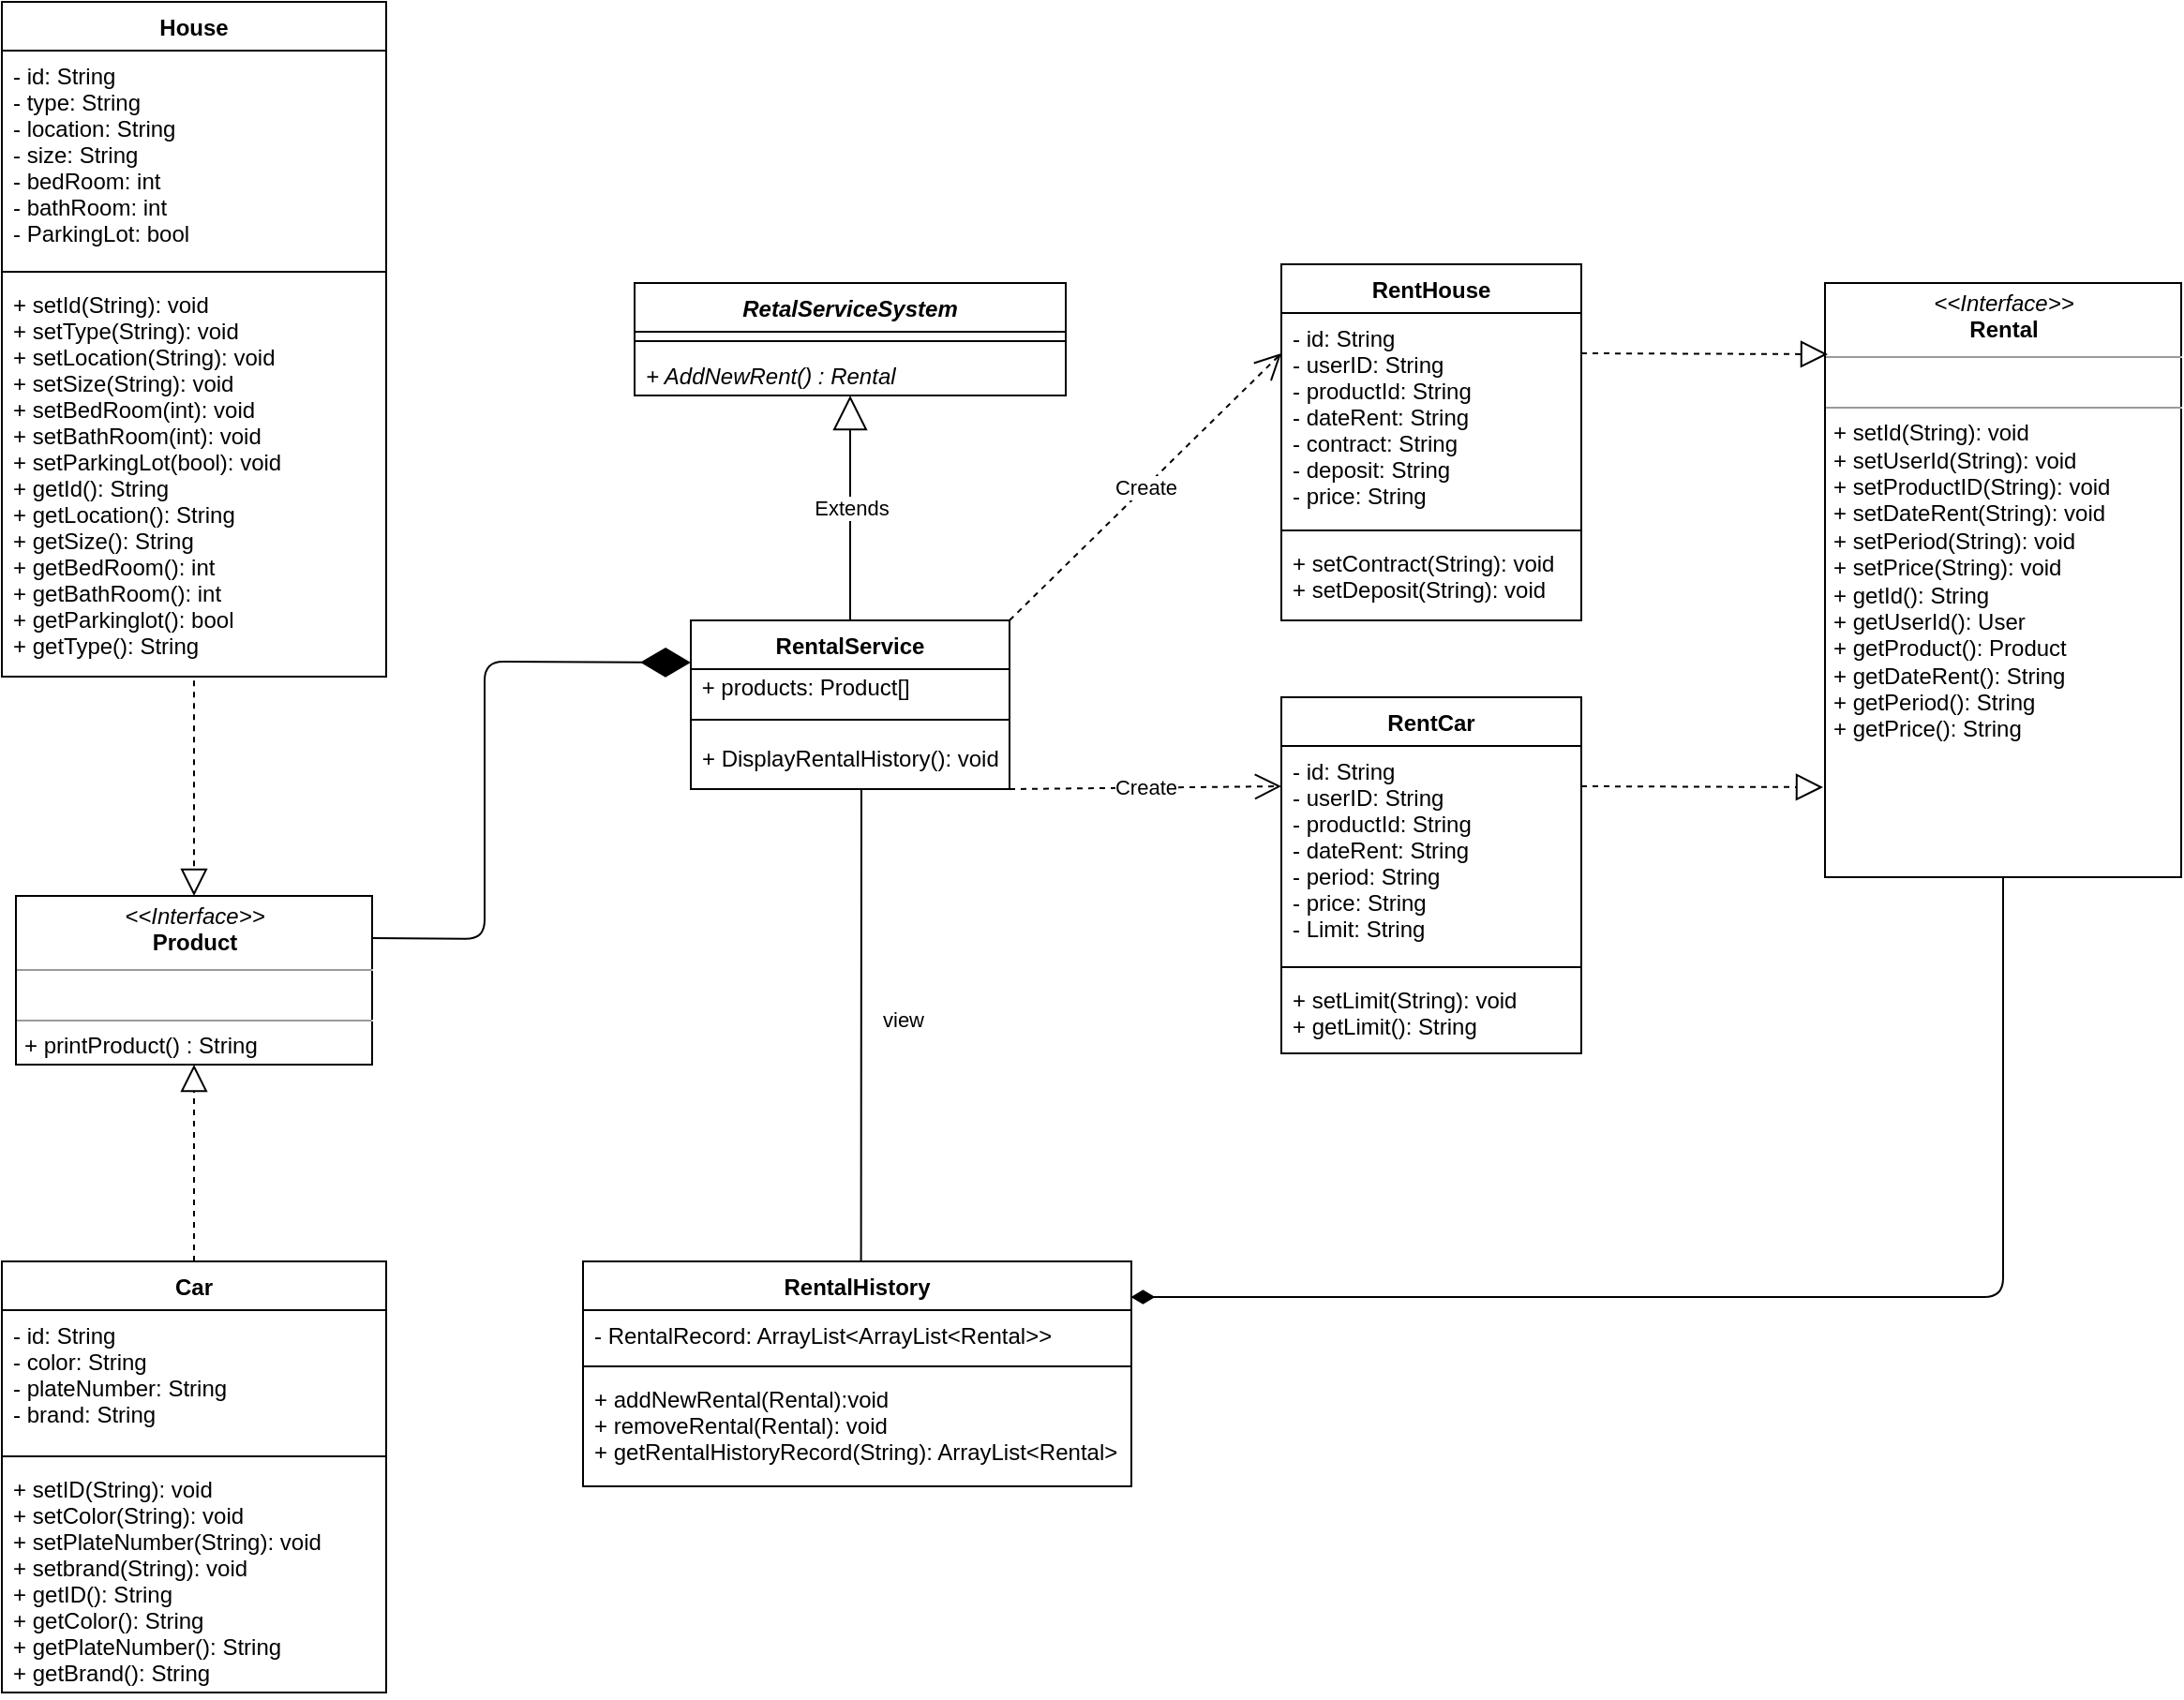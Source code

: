 <mxfile version="13.9.9" type="device"><diagram id="OTDMFo6hQOIZJB6FfQvB" name="Page-1"><mxGraphModel dx="2170" dy="1290" grid="1" gridSize="10" guides="1" tooltips="1" connect="1" arrows="1" fold="1" page="1" pageScale="1" pageWidth="850" pageHeight="1100" math="0" shadow="0"><root><mxCell id="0"/><mxCell id="1" parent="0"/><mxCell id="B5HgVyAWI1T5vJUrxUA7-1" value="RetalServiceSystem" style="swimlane;fontStyle=3;align=center;verticalAlign=top;childLayout=stackLayout;horizontal=1;startSize=26;horizontalStack=0;resizeParent=1;resizeParentMax=0;resizeLast=0;collapsible=1;marginBottom=0;" parent="1" vertex="1"><mxGeometry x="587.5" y="234" width="230" height="60" as="geometry"><mxRectangle x="30" y="70" width="120" height="30" as="alternateBounds"/></mxGeometry></mxCell><mxCell id="B5HgVyAWI1T5vJUrxUA7-3" value="" style="line;strokeWidth=1;fillColor=none;align=left;verticalAlign=middle;spacingTop=-1;spacingLeft=3;spacingRight=3;rotatable=0;labelPosition=right;points=[];portConstraint=eastwest;" parent="B5HgVyAWI1T5vJUrxUA7-1" vertex="1"><mxGeometry y="26" width="230" height="10" as="geometry"/></mxCell><mxCell id="B5HgVyAWI1T5vJUrxUA7-4" value="+ AddNewRent() : Rental " style="text;strokeColor=none;fillColor=none;align=left;verticalAlign=top;spacingLeft=4;spacingRight=4;overflow=hidden;rotatable=0;points=[[0,0.5],[1,0.5]];portConstraint=eastwest;fontStyle=2" parent="B5HgVyAWI1T5vJUrxUA7-1" vertex="1"><mxGeometry y="36" width="230" height="24" as="geometry"/></mxCell><mxCell id="B5HgVyAWI1T5vJUrxUA7-5" value="House" style="swimlane;fontStyle=1;align=center;verticalAlign=top;childLayout=stackLayout;horizontal=1;startSize=26;horizontalStack=0;resizeParent=1;resizeParentMax=0;resizeLast=0;collapsible=1;marginBottom=0;" parent="1" vertex="1"><mxGeometry x="250" y="84" width="205" height="360" as="geometry"/></mxCell><mxCell id="B5HgVyAWI1T5vJUrxUA7-6" value="- id: String&#10;- type: String&#10;- location: String&#10;- size: String&#10;- bedRoom: int&#10;- bathRoom: int&#10;- ParkingLot: bool" style="text;strokeColor=none;fillColor=none;align=left;verticalAlign=top;spacingLeft=4;spacingRight=4;overflow=hidden;rotatable=0;points=[[0,0.5],[1,0.5]];portConstraint=eastwest;" parent="B5HgVyAWI1T5vJUrxUA7-5" vertex="1"><mxGeometry y="26" width="205" height="114" as="geometry"/></mxCell><mxCell id="B5HgVyAWI1T5vJUrxUA7-7" value="" style="line;strokeWidth=1;fillColor=none;align=left;verticalAlign=middle;spacingTop=-1;spacingLeft=3;spacingRight=3;rotatable=0;labelPosition=right;points=[];portConstraint=eastwest;" parent="B5HgVyAWI1T5vJUrxUA7-5" vertex="1"><mxGeometry y="140" width="205" height="8" as="geometry"/></mxCell><mxCell id="B5HgVyAWI1T5vJUrxUA7-8" value="+ setId(String): void&#10;+ setType(String): void&#10;+ setLocation(String): void&#10;+ setSize(String): void&#10;+ setBedRoom(int): void&#10;+ setBathRoom(int): void&#10;+ setParkingLot(bool): void&#10;+ getId(): String&#10;+ getLocation(): String&#10;+ getSize(): String&#10;+ getBedRoom(): int&#10;+ getBathRoom(): int&#10;+ getParkinglot(): bool&#10;+ getType(): String" style="text;strokeColor=none;fillColor=none;align=left;verticalAlign=top;spacingLeft=4;spacingRight=4;overflow=hidden;rotatable=0;points=[[0,0.5],[1,0.5]];portConstraint=eastwest;" parent="B5HgVyAWI1T5vJUrxUA7-5" vertex="1"><mxGeometry y="148" width="205" height="212" as="geometry"/></mxCell><mxCell id="B5HgVyAWI1T5vJUrxUA7-9" value="Car" style="swimlane;fontStyle=1;align=center;verticalAlign=top;childLayout=stackLayout;horizontal=1;startSize=26;horizontalStack=0;resizeParent=1;resizeParentMax=0;resizeLast=0;collapsible=1;marginBottom=0;" parent="1" vertex="1"><mxGeometry x="250" y="756" width="205" height="230" as="geometry"/></mxCell><mxCell id="B5HgVyAWI1T5vJUrxUA7-10" value="- id: String&#10;- color: String&#10;- plateNumber: String&#10;- brand: String" style="text;strokeColor=none;fillColor=none;align=left;verticalAlign=top;spacingLeft=4;spacingRight=4;overflow=hidden;rotatable=0;points=[[0,0.5],[1,0.5]];portConstraint=eastwest;" parent="B5HgVyAWI1T5vJUrxUA7-9" vertex="1"><mxGeometry y="26" width="205" height="74" as="geometry"/></mxCell><mxCell id="B5HgVyAWI1T5vJUrxUA7-11" value="" style="line;strokeWidth=1;fillColor=none;align=left;verticalAlign=middle;spacingTop=-1;spacingLeft=3;spacingRight=3;rotatable=0;labelPosition=right;points=[];portConstraint=eastwest;" parent="B5HgVyAWI1T5vJUrxUA7-9" vertex="1"><mxGeometry y="100" width="205" height="8" as="geometry"/></mxCell><mxCell id="B5HgVyAWI1T5vJUrxUA7-12" value="+ setID(String): void&#10;+ setColor(String): void&#10;+ setPlateNumber(String): void&#10;+ setbrand(String): void&#10;+ getID(): String&#10;+ getColor(): String&#10;+ getPlateNumber(): String&#10;+ getBrand(): String" style="text;strokeColor=none;fillColor=none;align=left;verticalAlign=top;spacingLeft=4;spacingRight=4;overflow=hidden;rotatable=0;points=[[0,0.5],[1,0.5]];portConstraint=eastwest;" parent="B5HgVyAWI1T5vJUrxUA7-9" vertex="1"><mxGeometry y="108" width="205" height="122" as="geometry"/></mxCell><mxCell id="B5HgVyAWI1T5vJUrxUA7-13" value="&lt;p style=&quot;margin: 0px ; margin-top: 4px ; text-align: center&quot;&gt;&lt;i&gt;&amp;lt;&amp;lt;Interface&amp;gt;&amp;gt;&lt;/i&gt;&lt;br&gt;&lt;b&gt;Product&lt;/b&gt;&lt;/p&gt;&lt;hr size=&quot;1&quot;&gt;&lt;p style=&quot;margin: 0px ; margin-left: 4px&quot;&gt;&lt;br&gt;&lt;/p&gt;&lt;hr size=&quot;1&quot;&gt;&lt;p style=&quot;margin: 0px ; margin-left: 4px&quot;&gt;+ printProduct() : String&lt;/p&gt;" style="verticalAlign=top;align=left;overflow=fill;fontSize=12;fontFamily=Helvetica;html=1;" parent="1" vertex="1"><mxGeometry x="257.5" y="561" width="190" height="90" as="geometry"/></mxCell><mxCell id="B5HgVyAWI1T5vJUrxUA7-23" value="" style="endArrow=block;dashed=1;endFill=0;endSize=12;html=1;entryX=0.5;entryY=0;entryDx=0;entryDy=0;exitX=0.5;exitY=1.01;exitDx=0;exitDy=0;exitPerimeter=0;" parent="1" source="B5HgVyAWI1T5vJUrxUA7-8" target="B5HgVyAWI1T5vJUrxUA7-13" edge="1"><mxGeometry width="160" relative="1" as="geometry"><mxPoint x="907.5" y="674" as="sourcePoint"/><mxPoint x="802.5" y="664" as="targetPoint"/></mxGeometry></mxCell><mxCell id="B5HgVyAWI1T5vJUrxUA7-24" value="" style="endArrow=block;dashed=1;endFill=0;endSize=12;html=1;exitX=0.5;exitY=0;exitDx=0;exitDy=0;entryX=0.5;entryY=1;entryDx=0;entryDy=0;" parent="1" source="B5HgVyAWI1T5vJUrxUA7-9" target="B5HgVyAWI1T5vJUrxUA7-13" edge="1"><mxGeometry width="160" relative="1" as="geometry"><mxPoint x="1432.5" y="394" as="sourcePoint"/><mxPoint x="1592.5" y="394" as="targetPoint"/></mxGeometry></mxCell><mxCell id="B5HgVyAWI1T5vJUrxUA7-26" value="RentalService" style="swimlane;fontStyle=1;align=center;verticalAlign=top;childLayout=stackLayout;horizontal=1;startSize=26;horizontalStack=0;resizeParent=1;resizeParentMax=0;resizeLast=0;collapsible=1;marginBottom=0;" parent="1" vertex="1"><mxGeometry x="617.5" y="414" width="170" height="90" as="geometry"/></mxCell><mxCell id="B5HgVyAWI1T5vJUrxUA7-56" value="&amp;nbsp;+ products: Product[]" style="text;html=1;align=left;verticalAlign=middle;resizable=0;points=[];autosize=1;" parent="B5HgVyAWI1T5vJUrxUA7-26" vertex="1"><mxGeometry y="26" width="170" height="20" as="geometry"/></mxCell><mxCell id="B5HgVyAWI1T5vJUrxUA7-28" value="" style="line;strokeWidth=1;fillColor=none;align=left;verticalAlign=middle;spacingTop=-1;spacingLeft=3;spacingRight=3;rotatable=0;labelPosition=right;points=[];portConstraint=eastwest;" parent="B5HgVyAWI1T5vJUrxUA7-26" vertex="1"><mxGeometry y="46" width="170" height="14" as="geometry"/></mxCell><mxCell id="B5HgVyAWI1T5vJUrxUA7-29" value="+ DisplayRentalHistory(): void" style="text;strokeColor=none;fillColor=none;align=left;verticalAlign=top;spacingLeft=4;spacingRight=4;overflow=hidden;rotatable=0;points=[[0,0.5],[1,0.5]];portConstraint=eastwest;" parent="B5HgVyAWI1T5vJUrxUA7-26" vertex="1"><mxGeometry y="60" width="170" height="30" as="geometry"/></mxCell><mxCell id="B5HgVyAWI1T5vJUrxUA7-30" value="Extends" style="endArrow=block;endSize=16;endFill=0;html=1;exitX=0.5;exitY=0;exitDx=0;exitDy=0;entryX=0.5;entryY=1;entryDx=0;entryDy=0;" parent="1" source="B5HgVyAWI1T5vJUrxUA7-26" target="B5HgVyAWI1T5vJUrxUA7-1" edge="1"><mxGeometry width="160" relative="1" as="geometry"><mxPoint x="892.5" y="414" as="sourcePoint"/><mxPoint x="1052.5" y="414" as="targetPoint"/></mxGeometry></mxCell><mxCell id="B5HgVyAWI1T5vJUrxUA7-31" value="RentHouse" style="swimlane;fontStyle=1;align=center;verticalAlign=top;childLayout=stackLayout;horizontal=1;startSize=26;horizontalStack=0;resizeParent=1;resizeParentMax=0;resizeLast=0;collapsible=1;marginBottom=0;" parent="1" vertex="1"><mxGeometry x="932.5" y="224" width="160" height="190" as="geometry"/></mxCell><mxCell id="B5HgVyAWI1T5vJUrxUA7-32" value="- id: String&#10;- userID: String&#10;- productId: String&#10;- dateRent: String&#10;- contract: String&#10;- deposit: String&#10;- price: String" style="text;strokeColor=none;fillColor=none;align=left;verticalAlign=top;spacingLeft=4;spacingRight=4;overflow=hidden;rotatable=0;points=[[0,0.5],[1,0.5]];portConstraint=eastwest;" parent="B5HgVyAWI1T5vJUrxUA7-31" vertex="1"><mxGeometry y="26" width="160" height="112" as="geometry"/></mxCell><mxCell id="B5HgVyAWI1T5vJUrxUA7-33" value="" style="line;strokeWidth=1;fillColor=none;align=left;verticalAlign=middle;spacingTop=-1;spacingLeft=3;spacingRight=3;rotatable=0;labelPosition=right;points=[];portConstraint=eastwest;" parent="B5HgVyAWI1T5vJUrxUA7-31" vertex="1"><mxGeometry y="138" width="160" height="8" as="geometry"/></mxCell><mxCell id="B5HgVyAWI1T5vJUrxUA7-34" value="+ setContract(String): void&#10;+ setDeposit(String): void" style="text;strokeColor=none;fillColor=none;align=left;verticalAlign=top;spacingLeft=4;spacingRight=4;overflow=hidden;rotatable=0;points=[[0,0.5],[1,0.5]];portConstraint=eastwest;" parent="B5HgVyAWI1T5vJUrxUA7-31" vertex="1"><mxGeometry y="146" width="160" height="44" as="geometry"/></mxCell><mxCell id="B5HgVyAWI1T5vJUrxUA7-35" value="RentCar" style="swimlane;fontStyle=1;align=center;verticalAlign=top;childLayout=stackLayout;horizontal=1;startSize=26;horizontalStack=0;resizeParent=1;resizeParentMax=0;resizeLast=0;collapsible=1;marginBottom=0;" parent="1" vertex="1"><mxGeometry x="932.5" y="455" width="160" height="190" as="geometry"/></mxCell><mxCell id="B5HgVyAWI1T5vJUrxUA7-36" value="- id: String&#10;- userID: String&#10;- productId: String&#10;- dateRent: String&#10;- period: String&#10;- price: String&#10;- Limit: String" style="text;strokeColor=none;fillColor=none;align=left;verticalAlign=top;spacingLeft=4;spacingRight=4;overflow=hidden;rotatable=0;points=[[0,0.5],[1,0.5]];portConstraint=eastwest;" parent="B5HgVyAWI1T5vJUrxUA7-35" vertex="1"><mxGeometry y="26" width="160" height="114" as="geometry"/></mxCell><mxCell id="B5HgVyAWI1T5vJUrxUA7-37" value="" style="line;strokeWidth=1;fillColor=none;align=left;verticalAlign=middle;spacingTop=-1;spacingLeft=3;spacingRight=3;rotatable=0;labelPosition=right;points=[];portConstraint=eastwest;" parent="B5HgVyAWI1T5vJUrxUA7-35" vertex="1"><mxGeometry y="140" width="160" height="8" as="geometry"/></mxCell><mxCell id="B5HgVyAWI1T5vJUrxUA7-38" value="+ setLimit(String): void&#10;+ getLimit(): String" style="text;strokeColor=none;fillColor=none;align=left;verticalAlign=top;spacingLeft=4;spacingRight=4;overflow=hidden;rotatable=0;points=[[0,0.5],[1,0.5]];portConstraint=eastwest;" parent="B5HgVyAWI1T5vJUrxUA7-35" vertex="1"><mxGeometry y="148" width="160" height="42" as="geometry"/></mxCell><mxCell id="B5HgVyAWI1T5vJUrxUA7-39" value="Create" style="endArrow=open;endSize=12;dashed=1;html=1;exitX=1;exitY=0;exitDx=0;exitDy=0;entryX=0;entryY=0.25;entryDx=0;entryDy=0;" parent="1" source="B5HgVyAWI1T5vJUrxUA7-26" target="B5HgVyAWI1T5vJUrxUA7-31" edge="1"><mxGeometry width="160" relative="1" as="geometry"><mxPoint x="1142.5" y="364" as="sourcePoint"/><mxPoint x="1302.5" y="364" as="targetPoint"/></mxGeometry></mxCell><mxCell id="B5HgVyAWI1T5vJUrxUA7-40" value="Create" style="endArrow=open;endSize=12;dashed=1;html=1;exitX=1;exitY=1;exitDx=0;exitDy=0;entryX=0;entryY=0.25;entryDx=0;entryDy=0;" parent="1" source="B5HgVyAWI1T5vJUrxUA7-26" target="B5HgVyAWI1T5vJUrxUA7-35" edge="1"><mxGeometry width="160" relative="1" as="geometry"><mxPoint x="792.5" y="534" as="sourcePoint"/><mxPoint x="921.5" y="558" as="targetPoint"/></mxGeometry></mxCell><mxCell id="B5HgVyAWI1T5vJUrxUA7-44" value="&lt;p style=&quot;margin: 0px ; margin-top: 4px ; text-align: center&quot;&gt;&lt;i&gt;&amp;lt;&amp;lt;Interface&amp;gt;&amp;gt;&lt;/i&gt;&lt;br&gt;&lt;b&gt;Rental&lt;/b&gt;&lt;/p&gt;&lt;hr size=&quot;1&quot;&gt;&lt;p style=&quot;margin: 0px ; margin-left: 4px&quot;&gt;&lt;br&gt;&lt;/p&gt;&lt;hr size=&quot;1&quot;&gt;&lt;p style=&quot;margin: 0px ; margin-left: 4px&quot;&gt;+ setId(String): void&lt;br style=&quot;padding: 0px ; margin: 0px&quot;&gt;+ setUserId(String): void&lt;br style=&quot;padding: 0px ; margin: 0px&quot;&gt;+ setProductID(String): void&lt;br style=&quot;padding: 0px ; margin: 0px&quot;&gt;+ setDateRent(String): void&lt;br style=&quot;padding: 0px ; margin: 0px&quot;&gt;+ setPeriod(String): void&lt;br style=&quot;padding: 0px ; margin: 0px&quot;&gt;+ setPrice(String): void&lt;br style=&quot;padding: 0px ; margin: 0px&quot;&gt;+ getId(): String&lt;br style=&quot;padding: 0px ; margin: 0px&quot;&gt;+ getUserId(): User&lt;br style=&quot;padding: 0px ; margin: 0px&quot;&gt;+ getProduct(): Product&lt;br style=&quot;padding: 0px ; margin: 0px&quot;&gt;+ getDateRent(): String&lt;br style=&quot;padding: 0px ; margin: 0px&quot;&gt;+ getPeriod(): String&lt;br style=&quot;padding: 0px ; margin: 0px&quot;&gt;+ getPrice(): String&lt;br&gt;&lt;/p&gt;" style="verticalAlign=top;align=left;overflow=fill;fontSize=12;fontFamily=Helvetica;html=1;" parent="1" vertex="1"><mxGeometry x="1222.5" y="234" width="190" height="317" as="geometry"/></mxCell><mxCell id="B5HgVyAWI1T5vJUrxUA7-45" value="" style="endArrow=block;dashed=1;endFill=0;endSize=12;html=1;exitX=1;exitY=0.25;exitDx=0;exitDy=0;" parent="1" source="B5HgVyAWI1T5vJUrxUA7-31" edge="1"><mxGeometry width="160" relative="1" as="geometry"><mxPoint x="1102.5" y="404" as="sourcePoint"/><mxPoint x="1224" y="272" as="targetPoint"/></mxGeometry></mxCell><mxCell id="B5HgVyAWI1T5vJUrxUA7-46" value="" style="endArrow=block;dashed=1;endFill=0;endSize=12;html=1;exitX=1;exitY=0.25;exitDx=0;exitDy=0;" parent="1" source="B5HgVyAWI1T5vJUrxUA7-35" edge="1"><mxGeometry width="160" relative="1" as="geometry"><mxPoint x="1102.5" y="404" as="sourcePoint"/><mxPoint x="1221.5" y="503" as="targetPoint"/></mxGeometry></mxCell><mxCell id="B5HgVyAWI1T5vJUrxUA7-47" value="RentalHistory" style="swimlane;fontStyle=1;align=center;verticalAlign=top;childLayout=stackLayout;horizontal=1;startSize=26;horizontalStack=0;resizeParent=1;resizeParentMax=0;resizeLast=0;collapsible=1;marginBottom=0;" parent="1" vertex="1"><mxGeometry x="560" y="756" width="292.5" height="120" as="geometry"/></mxCell><mxCell id="B5HgVyAWI1T5vJUrxUA7-48" value="- RentalRecord: ArrayList&lt;ArrayList&lt;Rental&gt;&gt;" style="text;strokeColor=none;fillColor=none;align=left;verticalAlign=top;spacingLeft=4;spacingRight=4;overflow=hidden;rotatable=0;points=[[0,0.5],[1,0.5]];portConstraint=eastwest;" parent="B5HgVyAWI1T5vJUrxUA7-47" vertex="1"><mxGeometry y="26" width="292.5" height="26" as="geometry"/></mxCell><mxCell id="B5HgVyAWI1T5vJUrxUA7-49" value="" style="line;strokeWidth=1;fillColor=none;align=left;verticalAlign=middle;spacingTop=-1;spacingLeft=3;spacingRight=3;rotatable=0;labelPosition=right;points=[];portConstraint=eastwest;" parent="B5HgVyAWI1T5vJUrxUA7-47" vertex="1"><mxGeometry y="52" width="292.5" height="8" as="geometry"/></mxCell><mxCell id="B5HgVyAWI1T5vJUrxUA7-50" value="+ addNewRental(Rental):void&#10;+ removeRental(Rental): void&#10;+ getRentalHistoryRecord(String): ArrayList&lt;Rental&gt;" style="text;strokeColor=none;fillColor=none;align=left;verticalAlign=top;spacingLeft=4;spacingRight=4;overflow=hidden;rotatable=0;points=[[0,0.5],[1,0.5]];portConstraint=eastwest;" parent="B5HgVyAWI1T5vJUrxUA7-47" vertex="1"><mxGeometry y="60" width="292.5" height="60" as="geometry"/></mxCell><mxCell id="B5HgVyAWI1T5vJUrxUA7-53" value="" style="html=1;endArrow=diamondThin;endFill=1;edgeStyle=elbowEdgeStyle;elbow=vertical;endSize=10;exitX=0.5;exitY=1;exitDx=0;exitDy=0;entryX=0.999;entryY=0.16;entryDx=0;entryDy=0;entryPerimeter=0;" parent="1" source="B5HgVyAWI1T5vJUrxUA7-44" target="B5HgVyAWI1T5vJUrxUA7-47" edge="1"><mxGeometry width="160" relative="1" as="geometry"><mxPoint x="1220.5" y="414" as="sourcePoint"/><mxPoint x="847.5" y="846" as="targetPoint"/><Array as="points"><mxPoint x="1087.5" y="775"/></Array></mxGeometry></mxCell><mxCell id="B5HgVyAWI1T5vJUrxUA7-58" value="" style="endArrow=diamondThin;endFill=1;endSize=24;html=1;entryX=0;entryY=0.25;entryDx=0;entryDy=0;exitX=1;exitY=0.25;exitDx=0;exitDy=0;" parent="1" source="B5HgVyAWI1T5vJUrxUA7-13" target="B5HgVyAWI1T5vJUrxUA7-26" edge="1"><mxGeometry width="160" relative="1" as="geometry"><mxPoint x="722.5" y="594" as="sourcePoint"/><mxPoint x="882.5" y="594" as="targetPoint"/><Array as="points"><mxPoint x="507.5" y="584"/><mxPoint x="507.5" y="436"/></Array></mxGeometry></mxCell><mxCell id="LFm-fKOOHBtl7LcGnAg4-10" value="" style="endArrow=none;html=1;edgeStyle=orthogonalEdgeStyle;entryX=0.507;entryY=-0.001;entryDx=0;entryDy=0;exitX=0.535;exitY=1.003;exitDx=0;exitDy=0;exitPerimeter=0;entryPerimeter=0;" parent="1" source="B5HgVyAWI1T5vJUrxUA7-29" target="B5HgVyAWI1T5vJUrxUA7-47" edge="1"><mxGeometry relative="1" as="geometry"><mxPoint x="707.5" y="507" as="sourcePoint"/><mxPoint x="817.5" y="596" as="targetPoint"/><Array as="points"><mxPoint x="708" y="507"/><mxPoint x="708" y="507"/></Array></mxGeometry></mxCell><mxCell id="LFm-fKOOHBtl7LcGnAg4-11" value="view" style="edgeLabel;resizable=0;html=1;align=left;verticalAlign=bottom;" parent="LFm-fKOOHBtl7LcGnAg4-10" connectable="0" vertex="1"><mxGeometry x="-1" relative="1" as="geometry"><mxPoint x="9.73" y="131.67" as="offset"/></mxGeometry></mxCell></root></mxGraphModel></diagram></mxfile>